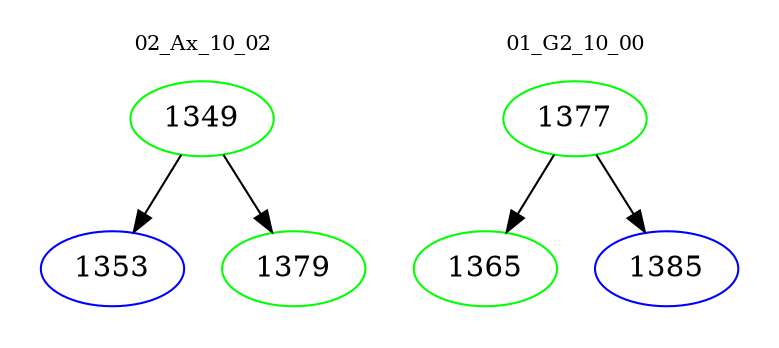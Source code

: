 digraph{
subgraph cluster_0 {
color = white
label = "02_Ax_10_02";
fontsize=10;
T0_1349 [label="1349", color="green"]
T0_1349 -> T0_1353 [color="black"]
T0_1353 [label="1353", color="blue"]
T0_1349 -> T0_1379 [color="black"]
T0_1379 [label="1379", color="green"]
}
subgraph cluster_1 {
color = white
label = "01_G2_10_00";
fontsize=10;
T1_1377 [label="1377", color="green"]
T1_1377 -> T1_1365 [color="black"]
T1_1365 [label="1365", color="green"]
T1_1377 -> T1_1385 [color="black"]
T1_1385 [label="1385", color="blue"]
}
}
